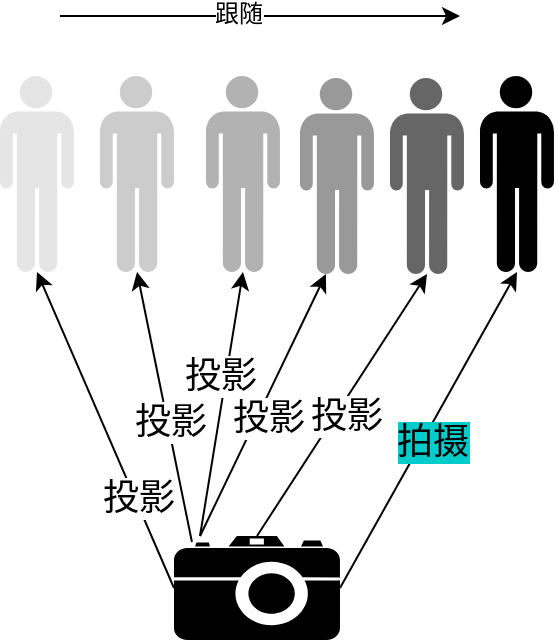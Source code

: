 <mxfile version="12.0.0" type="device" pages="1"><diagram id="bYcZBcc4aEzIeLX9GYTa" name="第 1 页"><mxGraphModel dx="1426" dy="679" grid="1" gridSize="10" guides="1" tooltips="1" connect="1" arrows="1" fold="1" page="1" pageScale="1" pageWidth="827" pageHeight="1169" math="0" shadow="0"><root><mxCell id="0"/><mxCell id="1" parent="0"/><mxCell id="fJH--2XCLyJGKzKiBNnX-1" value="" style="shape=mxgraph.signs.tech.camera_2;html=1;fillColor=#000000;strokeColor=none;verticalLabelPosition=bottom;verticalAlign=top;align=center;" vertex="1" parent="1"><mxGeometry x="287" y="350" width="83" height="52" as="geometry"/></mxCell><mxCell id="fJH--2XCLyJGKzKiBNnX-2" value="" style="shape=mxgraph.signs.people.man_1;html=1;pointerEvents=1;fillColor=#000000;strokeColor=none;verticalLabelPosition=bottom;verticalAlign=top;align=center;" vertex="1" parent="1"><mxGeometry x="440" y="120" width="37" height="98" as="geometry"/></mxCell><mxCell id="fJH--2XCLyJGKzKiBNnX-3" value="" style="shape=mxgraph.signs.people.man_1;html=1;pointerEvents=1;fillColor=#000000;strokeColor=none;verticalLabelPosition=bottom;verticalAlign=top;align=center;opacity=10;" vertex="1" parent="1"><mxGeometry x="200" y="120" width="37" height="98" as="geometry"/></mxCell><mxCell id="fJH--2XCLyJGKzKiBNnX-4" value="" style="shape=mxgraph.signs.people.man_1;html=1;pointerEvents=1;fillColor=#000000;strokeColor=none;verticalLabelPosition=bottom;verticalAlign=top;align=center;opacity=20;" vertex="1" parent="1"><mxGeometry x="250" y="120" width="37" height="98" as="geometry"/></mxCell><mxCell id="fJH--2XCLyJGKzKiBNnX-5" value="" style="shape=mxgraph.signs.people.man_1;html=1;pointerEvents=1;fillColor=#000000;strokeColor=none;verticalLabelPosition=bottom;verticalAlign=top;align=center;opacity=30;" vertex="1" parent="1"><mxGeometry x="303" y="120" width="37" height="98" as="geometry"/></mxCell><mxCell id="fJH--2XCLyJGKzKiBNnX-6" value="" style="shape=mxgraph.signs.people.man_1;html=1;pointerEvents=1;fillColor=#000000;strokeColor=none;verticalLabelPosition=bottom;verticalAlign=top;align=center;opacity=40;" vertex="1" parent="1"><mxGeometry x="350" y="121" width="37" height="98" as="geometry"/></mxCell><mxCell id="fJH--2XCLyJGKzKiBNnX-7" value="" style="shape=mxgraph.signs.people.man_1;html=1;pointerEvents=1;fillColor=#000000;strokeColor=none;verticalLabelPosition=bottom;verticalAlign=top;align=center;opacity=60;" vertex="1" parent="1"><mxGeometry x="395" y="121" width="37" height="98" as="geometry"/></mxCell><mxCell id="fJH--2XCLyJGKzKiBNnX-8" value="" style="endArrow=classic;html=1;entryX=0.5;entryY=1;entryDx=0;entryDy=0;entryPerimeter=0;exitX=1;exitY=0.5;exitDx=0;exitDy=0;exitPerimeter=0;" edge="1" parent="1" source="fJH--2XCLyJGKzKiBNnX-1" target="fJH--2XCLyJGKzKiBNnX-2"><mxGeometry width="50" height="50" relative="1" as="geometry"><mxPoint x="200" y="470" as="sourcePoint"/><mxPoint x="250" y="420" as="targetPoint"/></mxGeometry></mxCell><mxCell id="fJH--2XCLyJGKzKiBNnX-9" value="&lt;font style=&quot;font-size: 18px&quot;&gt;拍摄&lt;/font&gt;" style="text;html=1;resizable=0;points=[];align=center;verticalAlign=middle;labelBackgroundColor=#00CCCC;" vertex="1" connectable="0" parent="fJH--2XCLyJGKzKiBNnX-8"><mxGeometry x="-0.029" y="2" relative="1" as="geometry"><mxPoint x="4.5" y="5" as="offset"/></mxGeometry></mxCell><mxCell id="fJH--2XCLyJGKzKiBNnX-10" value="" style="endArrow=classic;html=1;entryX=0.5;entryY=1;entryDx=0;entryDy=0;entryPerimeter=0;exitX=0.5;exitY=0;exitDx=0;exitDy=0;exitPerimeter=0;" edge="1" parent="1" source="fJH--2XCLyJGKzKiBNnX-1" target="fJH--2XCLyJGKzKiBNnX-7"><mxGeometry width="50" height="50" relative="1" as="geometry"><mxPoint x="368.961" y="360" as="sourcePoint"/><mxPoint x="468.5" y="228" as="targetPoint"/></mxGeometry></mxCell><mxCell id="fJH--2XCLyJGKzKiBNnX-11" value="&lt;font style=&quot;font-size: 18px&quot;&gt;投影&lt;/font&gt;" style="text;html=1;resizable=0;points=[];align=center;verticalAlign=middle;labelBackgroundColor=#ffffff;" vertex="1" connectable="0" parent="fJH--2XCLyJGKzKiBNnX-10"><mxGeometry x="-0.029" y="2" relative="1" as="geometry"><mxPoint x="4.5" y="5" as="offset"/></mxGeometry></mxCell><mxCell id="fJH--2XCLyJGKzKiBNnX-16" value="" style="endArrow=classic;html=1;entryX=0.35;entryY=1;entryDx=0;entryDy=0;entryPerimeter=0;exitX=0.157;exitY=0;exitDx=0;exitDy=0;exitPerimeter=0;" edge="1" parent="1" source="fJH--2XCLyJGKzKiBNnX-1" target="fJH--2XCLyJGKzKiBNnX-6"><mxGeometry width="50" height="50" relative="1" as="geometry"><mxPoint x="338.5" y="360" as="sourcePoint"/><mxPoint x="423.5" y="229" as="targetPoint"/></mxGeometry></mxCell><mxCell id="fJH--2XCLyJGKzKiBNnX-17" value="&lt;font style=&quot;font-size: 18px&quot;&gt;投影&lt;/font&gt;" style="text;html=1;resizable=0;points=[];align=center;verticalAlign=middle;labelBackgroundColor=#ffffff;" vertex="1" connectable="0" parent="fJH--2XCLyJGKzKiBNnX-16"><mxGeometry x="-0.029" y="2" relative="1" as="geometry"><mxPoint x="4.5" y="5" as="offset"/></mxGeometry></mxCell><mxCell id="fJH--2XCLyJGKzKiBNnX-18" value="" style="endArrow=classic;html=1;entryX=0.5;entryY=1;entryDx=0;entryDy=0;entryPerimeter=0;" edge="1" parent="1" target="fJH--2XCLyJGKzKiBNnX-5"><mxGeometry width="50" height="50" relative="1" as="geometry"><mxPoint x="300" y="350" as="sourcePoint"/><mxPoint x="372.95" y="229" as="targetPoint"/></mxGeometry></mxCell><mxCell id="fJH--2XCLyJGKzKiBNnX-19" value="&lt;font style=&quot;font-size: 18px&quot;&gt;投影&lt;/font&gt;" style="text;html=1;resizable=0;points=[];align=center;verticalAlign=middle;labelBackgroundColor=#ffffff;" vertex="1" connectable="0" parent="fJH--2XCLyJGKzKiBNnX-18"><mxGeometry x="-0.029" y="2" relative="1" as="geometry"><mxPoint x="1.5" y="-15.5" as="offset"/></mxGeometry></mxCell><mxCell id="fJH--2XCLyJGKzKiBNnX-20" value="" style="endArrow=classic;html=1;entryX=0.5;entryY=1;entryDx=0;entryDy=0;entryPerimeter=0;exitX=0.108;exitY=0.058;exitDx=0;exitDy=0;exitPerimeter=0;" edge="1" parent="1" source="fJH--2XCLyJGKzKiBNnX-1" target="fJH--2XCLyJGKzKiBNnX-4"><mxGeometry width="50" height="50" relative="1" as="geometry"><mxPoint x="320.031" y="370" as="sourcePoint"/><mxPoint x="382.95" y="239" as="targetPoint"/></mxGeometry></mxCell><mxCell id="fJH--2XCLyJGKzKiBNnX-21" value="&lt;font style=&quot;font-size: 18px&quot;&gt;投影&lt;/font&gt;" style="text;html=1;resizable=0;points=[];align=center;verticalAlign=middle;labelBackgroundColor=#ffffff;" vertex="1" connectable="0" parent="fJH--2XCLyJGKzKiBNnX-20"><mxGeometry x="-0.029" y="2" relative="1" as="geometry"><mxPoint x="4.5" y="5" as="offset"/></mxGeometry></mxCell><mxCell id="fJH--2XCLyJGKzKiBNnX-22" value="" style="endArrow=classic;html=1;entryX=0.5;entryY=1;entryDx=0;entryDy=0;entryPerimeter=0;exitX=0;exitY=0.5;exitDx=0;exitDy=0;exitPerimeter=0;" edge="1" parent="1" source="fJH--2XCLyJGKzKiBNnX-1" target="fJH--2XCLyJGKzKiBNnX-3"><mxGeometry width="50" height="50" relative="1" as="geometry"><mxPoint x="330.031" y="380" as="sourcePoint"/><mxPoint x="392.95" y="249" as="targetPoint"/></mxGeometry></mxCell><mxCell id="fJH--2XCLyJGKzKiBNnX-23" value="&lt;font style=&quot;font-size: 18px&quot;&gt;投影&lt;/font&gt;" style="text;html=1;resizable=0;points=[];align=center;verticalAlign=middle;labelBackgroundColor=#ffffff;" vertex="1" connectable="0" parent="fJH--2XCLyJGKzKiBNnX-22"><mxGeometry x="-0.029" y="2" relative="1" as="geometry"><mxPoint x="16.5" y="30.5" as="offset"/></mxGeometry></mxCell><mxCell id="fJH--2XCLyJGKzKiBNnX-25" value="" style="endArrow=classic;html=1;" edge="1" parent="1"><mxGeometry width="50" height="50" relative="1" as="geometry"><mxPoint x="230" y="90" as="sourcePoint"/><mxPoint x="430" y="90" as="targetPoint"/></mxGeometry></mxCell><mxCell id="fJH--2XCLyJGKzKiBNnX-26" value="跟随" style="text;html=1;resizable=0;points=[];align=center;verticalAlign=middle;labelBackgroundColor=#ffffff;" vertex="1" connectable="0" parent="fJH--2XCLyJGKzKiBNnX-25"><mxGeometry x="-0.11" y="1" relative="1" as="geometry"><mxPoint as="offset"/></mxGeometry></mxCell></root></mxGraphModel></diagram></mxfile>